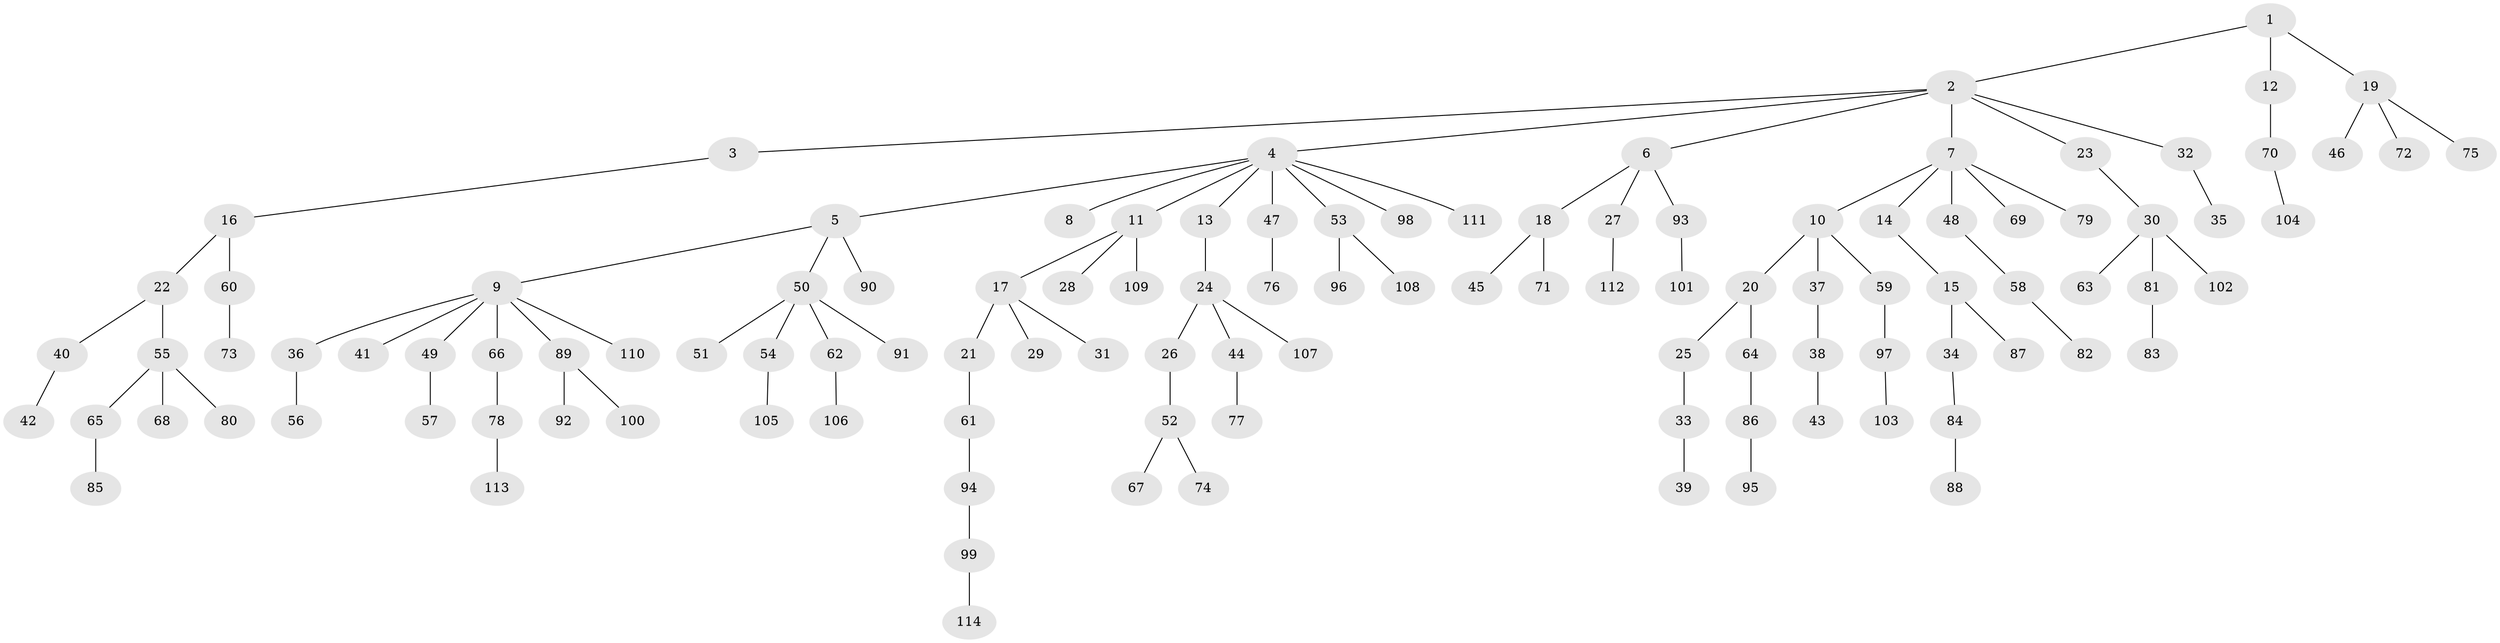 // coarse degree distribution, {3: 0.06493506493506493, 14: 0.012987012987012988, 2: 0.22077922077922077, 4: 0.09090909090909091, 5: 0.012987012987012988, 1: 0.5714285714285714, 6: 0.025974025974025976}
// Generated by graph-tools (version 1.1) at 2025/52/02/27/25 19:52:10]
// undirected, 114 vertices, 113 edges
graph export_dot {
graph [start="1"]
  node [color=gray90,style=filled];
  1;
  2;
  3;
  4;
  5;
  6;
  7;
  8;
  9;
  10;
  11;
  12;
  13;
  14;
  15;
  16;
  17;
  18;
  19;
  20;
  21;
  22;
  23;
  24;
  25;
  26;
  27;
  28;
  29;
  30;
  31;
  32;
  33;
  34;
  35;
  36;
  37;
  38;
  39;
  40;
  41;
  42;
  43;
  44;
  45;
  46;
  47;
  48;
  49;
  50;
  51;
  52;
  53;
  54;
  55;
  56;
  57;
  58;
  59;
  60;
  61;
  62;
  63;
  64;
  65;
  66;
  67;
  68;
  69;
  70;
  71;
  72;
  73;
  74;
  75;
  76;
  77;
  78;
  79;
  80;
  81;
  82;
  83;
  84;
  85;
  86;
  87;
  88;
  89;
  90;
  91;
  92;
  93;
  94;
  95;
  96;
  97;
  98;
  99;
  100;
  101;
  102;
  103;
  104;
  105;
  106;
  107;
  108;
  109;
  110;
  111;
  112;
  113;
  114;
  1 -- 2;
  1 -- 12;
  1 -- 19;
  2 -- 3;
  2 -- 4;
  2 -- 6;
  2 -- 7;
  2 -- 23;
  2 -- 32;
  3 -- 16;
  4 -- 5;
  4 -- 8;
  4 -- 11;
  4 -- 13;
  4 -- 47;
  4 -- 53;
  4 -- 98;
  4 -- 111;
  5 -- 9;
  5 -- 50;
  5 -- 90;
  6 -- 18;
  6 -- 27;
  6 -- 93;
  7 -- 10;
  7 -- 14;
  7 -- 48;
  7 -- 69;
  7 -- 79;
  9 -- 36;
  9 -- 41;
  9 -- 49;
  9 -- 66;
  9 -- 89;
  9 -- 110;
  10 -- 20;
  10 -- 37;
  10 -- 59;
  11 -- 17;
  11 -- 28;
  11 -- 109;
  12 -- 70;
  13 -- 24;
  14 -- 15;
  15 -- 34;
  15 -- 87;
  16 -- 22;
  16 -- 60;
  17 -- 21;
  17 -- 29;
  17 -- 31;
  18 -- 45;
  18 -- 71;
  19 -- 46;
  19 -- 72;
  19 -- 75;
  20 -- 25;
  20 -- 64;
  21 -- 61;
  22 -- 40;
  22 -- 55;
  23 -- 30;
  24 -- 26;
  24 -- 44;
  24 -- 107;
  25 -- 33;
  26 -- 52;
  27 -- 112;
  30 -- 63;
  30 -- 81;
  30 -- 102;
  32 -- 35;
  33 -- 39;
  34 -- 84;
  36 -- 56;
  37 -- 38;
  38 -- 43;
  40 -- 42;
  44 -- 77;
  47 -- 76;
  48 -- 58;
  49 -- 57;
  50 -- 51;
  50 -- 54;
  50 -- 62;
  50 -- 91;
  52 -- 67;
  52 -- 74;
  53 -- 96;
  53 -- 108;
  54 -- 105;
  55 -- 65;
  55 -- 68;
  55 -- 80;
  58 -- 82;
  59 -- 97;
  60 -- 73;
  61 -- 94;
  62 -- 106;
  64 -- 86;
  65 -- 85;
  66 -- 78;
  70 -- 104;
  78 -- 113;
  81 -- 83;
  84 -- 88;
  86 -- 95;
  89 -- 92;
  89 -- 100;
  93 -- 101;
  94 -- 99;
  97 -- 103;
  99 -- 114;
}
